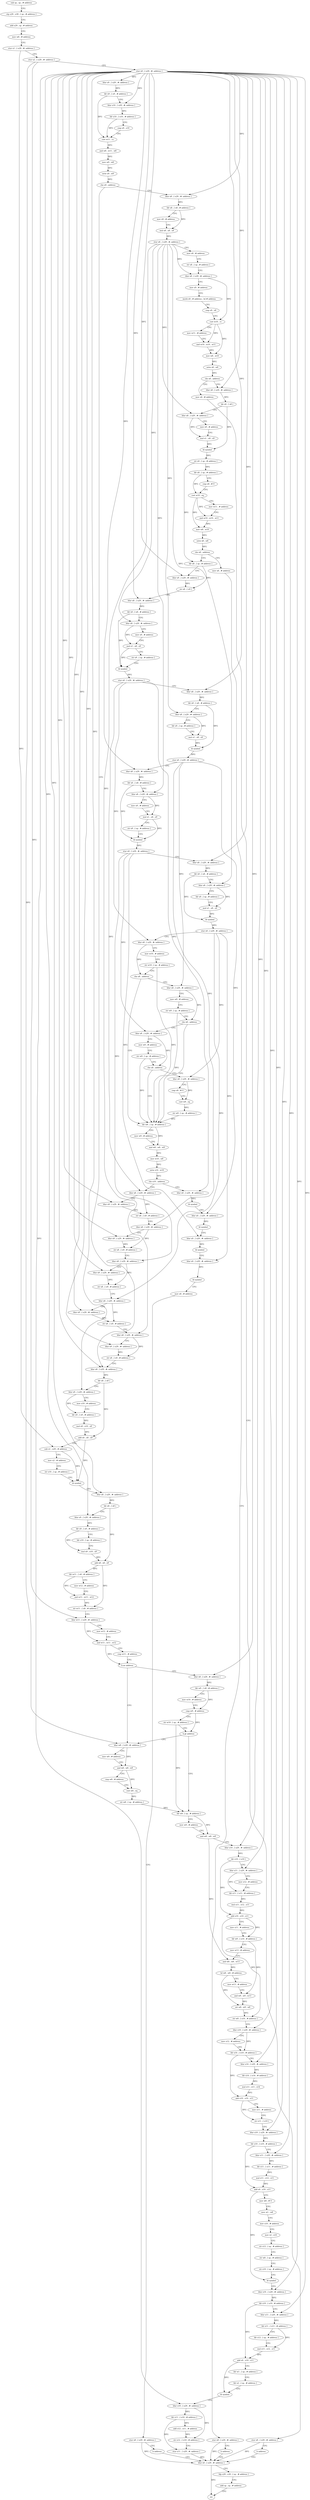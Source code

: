 digraph "func" {
"4487980" [label = "sub sp , sp , # address" ]
"4487984" [label = "stp x29 , x30 , [ sp , # address ]" ]
"4487988" [label = "add x29 , sp , # address" ]
"4487992" [label = "mov w8 , # address" ]
"4487996" [label = "stur x1 , [ x29 , #- address ]" ]
"4488000" [label = "stur x2 , [ x29 , #- address ]" ]
"4488004" [label = "stur x0 , [ x29 , #- address ]" ]
"4488008" [label = "ldur x9 , [ x29 , #- address ]" ]
"4488012" [label = "ldr x9 , [ x9 , # address ]" ]
"4488016" [label = "ldur x10 , [ x29 , #- address ]" ]
"4488020" [label = "ldr x10 , [ x10 , # address ]" ]
"4488024" [label = "cmp x9 , x10" ]
"4488028" [label = "cset w11 , cs" ]
"4488032" [label = "and w8 , w11 , w8" ]
"4488036" [label = "mov w9 , w8" ]
"4488040" [label = "sxtw x9 , w9" ]
"4488044" [label = "cbz x9 , address" ]
"4488524" [label = "ldur x8 , [ x29 , #- address ]" ]
"4488048" [label = "ldur x8 , [ x29 , #- address ]" ]
"4488528" [label = "ldr x8 , [ x8 ]" ]
"4488532" [label = "ldur x9 , [ x29 , #- address ]" ]
"4488536" [label = "mov x10 , # address" ]
"4488540" [label = "ldr x9 , [ x9 , # address ]" ]
"4488544" [label = "mul x9 , x10 , x9" ]
"4488548" [label = "add x0 , x8 , x9" ]
"4488552" [label = "sub x1 , x29 , # address" ]
"4488556" [label = "mov x2 , # address" ]
"4488560" [label = "str x10 , [ sp , # address ]" ]
"4488564" [label = "bl symbol" ]
"4488568" [label = "ldur x8 , [ x29 , #- address ]" ]
"4488572" [label = "ldr x8 , [ x8 ]" ]
"4488576" [label = "ldur x9 , [ x29 , #- address ]" ]
"4488580" [label = "ldr x9 , [ x9 , # address ]" ]
"4488584" [label = "ldr x10 , [ sp , # address ]" ]
"4488588" [label = "mul x9 , x10 , x9" ]
"4488592" [label = "add x8 , x8 , x9" ]
"4488596" [label = "ldr w11 , [ x8 , # address ]" ]
"4488600" [label = "mov w12 , # address" ]
"4488604" [label = "and w11 , w11 , w12" ]
"4488608" [label = "str w11 , [ x8 , # address ]" ]
"4488612" [label = "ldur w11 , [ x29 , #- address ]" ]
"4488616" [label = "mov w12 , # address" ]
"4488620" [label = "and w11 , w11 , w12" ]
"4488624" [label = "cmp w11 , # address" ]
"4488628" [label = "b.ne address" ]
"4488656" [label = "ldur w8 , [ x29 , #- address ]" ]
"4488632" [label = "ldur x8 , [ x29 , #- address ]" ]
"4488052" [label = "ldr x8 , [ x8 , # address ]" ]
"4488056" [label = "mov x9 , # address" ]
"4488060" [label = "mul x8 , x8 , x9" ]
"4488064" [label = "stur x8 , [ x29 , #- address ]" ]
"4488068" [label = "mov x8 , # address" ]
"4488072" [label = "str x8 , [ sp , # address ]" ]
"4488076" [label = "ldur x8 , [ x29 , #- address ]" ]
"4488080" [label = "mov x9 , # address" ]
"4488084" [label = "movk x9 , # address , lsl # address" ]
"4488088" [label = "cmp x9 , x8" ]
"4488092" [label = "cset w10 , cc" ]
"4488096" [label = "mov w11 , # address" ]
"4488100" [label = "and w10 , w10 , w11" ]
"4488104" [label = "mov w8 , w10" ]
"4488108" [label = "sxtw x8 , w8" ]
"4488112" [label = "cbz x8 , address" ]
"4488128" [label = "ldur x8 , [ x29 , #- address ]" ]
"4488116" [label = "mov x8 , # address" ]
"4488660" [label = "mov w9 , # address" ]
"4488664" [label = "and w8 , w8 , w9" ]
"4488668" [label = "cmp w8 , # address" ]
"4488672" [label = "cset w8 , eq" ]
"4488676" [label = "str w8 , [ sp , # address ]" ]
"4488680" [label = "ldr w8 , [ sp , # address ]" ]
"4488636" [label = "ldr w9 , [ x8 , # address ]" ]
"4488640" [label = "mov w10 , # address" ]
"4488644" [label = "cmp w9 , # address" ]
"4488648" [label = "str w10 , [ sp , # address ]" ]
"4488652" [label = "b.gt address" ]
"4488132" [label = "ldr x0 , [ x8 ]" ]
"4488136" [label = "ldur x8 , [ x29 , #- address ]" ]
"4488140" [label = "mov x9 , # address" ]
"4488144" [label = "mul x1 , x8 , x9" ]
"4488148" [label = "bl symbol" ]
"4488152" [label = "str x0 , [ sp , # address ]" ]
"4488156" [label = "ldr x8 , [ sp , # address ]" ]
"4488160" [label = "cmp x8 , # 0" ]
"4488164" [label = "cset w10 , eq" ]
"4488168" [label = "mov w11 , # address" ]
"4488172" [label = "and w10 , w10 , w11" ]
"4488176" [label = "mov w8 , w10" ]
"4488180" [label = "sxtw x8 , w8" ]
"4488184" [label = "cbz x8 , address" ]
"4488200" [label = "ldr x8 , [ sp , # address ]" ]
"4488188" [label = "mov x8 , # address" ]
"4488120" [label = "stur x8 , [ x29 , #- address ]" ]
"4488124" [label = "b address" ]
"4488908" [label = "ldur x0 , [ x29 , #- address ]" ]
"4488684" [label = "mov w9 , # address" ]
"4488688" [label = "and w8 , w8 , w9" ]
"4488692" [label = "ldur x10 , [ x29 , #- address ]" ]
"4488696" [label = "ldr x10 , [ x10 ]" ]
"4488700" [label = "ldur x11 , [ x29 , #- address ]" ]
"4488704" [label = "mov x12 , # address" ]
"4488708" [label = "ldr x11 , [ x11 , # address ]" ]
"4488712" [label = "mul x11 , x12 , x11" ]
"4488716" [label = "add x10 , x10 , x11" ]
"4488720" [label = "mov x11 , # address" ]
"4488724" [label = "ldr w9 , [ x10 , # address ]" ]
"4488728" [label = "mov w13 , # address" ]
"4488732" [label = "and w8 , w8 , w13" ]
"4488736" [label = "lsl w8 , w8 , # address" ]
"4488740" [label = "mov w13 , # address" ]
"4488744" [label = "and w9 , w9 , w13" ]
"4488748" [label = "orr w8 , w9 , w8" ]
"4488752" [label = "str w8 , [ x10 , # address ]" ]
"4488756" [label = "ldur x10 , [ x29 , #- address ]" ]
"4488760" [label = "mov x12 , # address" ]
"4488764" [label = "ldr x10 , [ x10 , # address ]" ]
"4488768" [label = "ldur x14 , [ x29 , #- address ]" ]
"4488772" [label = "ldr x14 , [ x14 , # address ]" ]
"4488776" [label = "mul x11 , x11 , x14" ]
"4488780" [label = "add x10 , x10 , x11" ]
"4488784" [label = "mov x11 , # address" ]
"4488788" [label = "str x11 , [ x10 ]" ]
"4488792" [label = "ldur x10 , [ x29 , #- address ]" ]
"4488796" [label = "ldr x10 , [ x10 , # address ]" ]
"4488800" [label = "ldur x11 , [ x29 , #- address ]" ]
"4488804" [label = "ldr x11 , [ x11 , # address ]" ]
"4488808" [label = "mul x11 , x12 , x11" ]
"4488812" [label = "add x0 , x10 , x11" ]
"4488816" [label = "mov w8 , # 0" ]
"4488820" [label = "mov w1 , w8" ]
"4488824" [label = "mov x10 , # address" ]
"4488828" [label = "mov x2 , x10" ]
"4488832" [label = "str x12 , [ sp , # address ]" ]
"4488836" [label = "str w8 , [ sp , # address ]" ]
"4488840" [label = "str x10 , [ sp , # address ]" ]
"4488844" [label = "bl symbol" ]
"4488848" [label = "ldur x10 , [ x29 , #- address ]" ]
"4488852" [label = "ldr x10 , [ x10 , # address ]" ]
"4488856" [label = "ldur x11 , [ x29 , #- address ]" ]
"4488860" [label = "ldr x11 , [ x11 , # address ]" ]
"4488864" [label = "ldr x12 , [ sp , # address ]" ]
"4488868" [label = "mul x11 , x12 , x11" ]
"4488872" [label = "add x0 , x10 , x11" ]
"4488876" [label = "ldr w1 , [ sp , # address ]" ]
"4488880" [label = "ldr x2 , [ sp , # address ]" ]
"4488884" [label = "bl symbol" ]
"4488888" [label = "ldur x10 , [ x29 , #- address ]" ]
"4488892" [label = "ldr x11 , [ x10 , # address ]" ]
"4488896" [label = "add x12 , x11 , # address" ]
"4488900" [label = "str x12 , [ x10 , # address ]" ]
"4488904" [label = "stur x11 , [ x29 , #- address ]" ]
"4488204" [label = "ldur x9 , [ x29 , #- address ]" ]
"4488208" [label = "str x8 , [ x9 ]" ]
"4488212" [label = "ldur x8 , [ x29 , #- address ]" ]
"4488216" [label = "ldr x0 , [ x8 , # address ]" ]
"4488220" [label = "ldur x8 , [ x29 , #- address ]" ]
"4488224" [label = "mov x9 , # address" ]
"4488228" [label = "mul x1 , x8 , x9" ]
"4488232" [label = "str x9 , [ sp , # address ]" ]
"4488236" [label = "bl symbol" ]
"4488240" [label = "stur x0 , [ x29 , #- address ]" ]
"4488244" [label = "ldur x8 , [ x29 , #- address ]" ]
"4488248" [label = "ldr x0 , [ x8 , # address ]" ]
"4488252" [label = "ldur x8 , [ x29 , #- address ]" ]
"4488256" [label = "ldr x9 , [ sp , # address ]" ]
"4488260" [label = "mul x1 , x8 , x9" ]
"4488264" [label = "bl symbol" ]
"4488268" [label = "stur x0 , [ x29 , #- address ]" ]
"4488272" [label = "ldur x8 , [ x29 , #- address ]" ]
"4488276" [label = "ldr x0 , [ x8 , # address ]" ]
"4488280" [label = "ldur x8 , [ x29 , #- address ]" ]
"4488284" [label = "mov x9 , # address" ]
"4488288" [label = "mul x1 , x8 , x9" ]
"4488292" [label = "str x9 , [ sp , # address ]" ]
"4488296" [label = "bl symbol" ]
"4488300" [label = "stur x0 , [ x29 , #- address ]" ]
"4488304" [label = "ldur x8 , [ x29 , #- address ]" ]
"4488308" [label = "ldr x0 , [ x8 , # address ]" ]
"4488312" [label = "ldur x8 , [ x29 , #- address ]" ]
"4488316" [label = "ldr x9 , [ sp , # address ]" ]
"4488320" [label = "mul x1 , x8 , x9" ]
"4488324" [label = "bl symbol" ]
"4488328" [label = "stur x0 , [ x29 , #- address ]" ]
"4488332" [label = "ldur x8 , [ x29 , #- address ]" ]
"4488336" [label = "mov w10 , # address" ]
"4488340" [label = "str w10 , [ sp , # address ]" ]
"4488344" [label = "cbz x8 , address" ]
"4488396" [label = "ldr w8 , [ sp , # address ]" ]
"4488348" [label = "ldur x8 , [ x29 , #- address ]" ]
"4488192" [label = "stur x8 , [ x29 , #- address ]" ]
"4488196" [label = "b address" ]
"4488912" [label = "ldp x29 , x30 , [ sp , # address ]" ]
"4488916" [label = "add sp , sp , # address" ]
"4488920" [label = "ret" ]
"4488400" [label = "mov w9 , # address" ]
"4488404" [label = "and w8 , w8 , w9" ]
"4488408" [label = "mov w10 , w8" ]
"4488412" [label = "sxtw x10 , w10" ]
"4488416" [label = "cbz x10 , address" ]
"4488464" [label = "ldur x8 , [ x29 , #- address ]" ]
"4488420" [label = "ldur x0 , [ x29 , #- address ]" ]
"4488352" [label = "mov w9 , # address" ]
"4488356" [label = "str w9 , [ sp , # address ]" ]
"4488360" [label = "cbz x8 , address" ]
"4488364" [label = "ldur x8 , [ x29 , #- address ]" ]
"4488468" [label = "ldur x9 , [ x29 , #- address ]" ]
"4488472" [label = "str x8 , [ x9 , # address ]" ]
"4488476" [label = "ldur x8 , [ x29 , #- address ]" ]
"4488480" [label = "ldur x9 , [ x29 , #- address ]" ]
"4488484" [label = "str x8 , [ x9 , # address ]" ]
"4488488" [label = "ldur x8 , [ x29 , #- address ]" ]
"4488492" [label = "ldur x9 , [ x29 , #- address ]" ]
"4488496" [label = "str x8 , [ x9 , # address ]" ]
"4488500" [label = "ldur x8 , [ x29 , #- address ]" ]
"4488504" [label = "ldur x9 , [ x29 , #- address ]" ]
"4488508" [label = "str x8 , [ x9 , # address ]" ]
"4488512" [label = "ldur x8 , [ x29 , #- address ]" ]
"4488516" [label = "ldur x9 , [ x29 , #- address ]" ]
"4488520" [label = "str x8 , [ x9 , # address ]" ]
"4488424" [label = "bl symbol" ]
"4488428" [label = "ldur x0 , [ x29 , #- address ]" ]
"4488432" [label = "bl symbol" ]
"4488436" [label = "ldur x0 , [ x29 , #- address ]" ]
"4488440" [label = "bl symbol" ]
"4488444" [label = "ldur x0 , [ x29 , #- address ]" ]
"4488448" [label = "bl symbol" ]
"4488452" [label = "mov x8 , # address" ]
"4488456" [label = "stur x8 , [ x29 , #- address ]" ]
"4488460" [label = "b address" ]
"4488368" [label = "mov w9 , # address" ]
"4488372" [label = "str w9 , [ sp , # address ]" ]
"4488376" [label = "cbz x8 , address" ]
"4488380" [label = "ldur x8 , [ x29 , #- address ]" ]
"4488384" [label = "cmp x8 , # 0" ]
"4488388" [label = "cset w9 , eq" ]
"4488392" [label = "str w9 , [ sp , # address ]" ]
"4487980" -> "4487984" [ label = "CFG" ]
"4487984" -> "4487988" [ label = "CFG" ]
"4487988" -> "4487992" [ label = "CFG" ]
"4487992" -> "4487996" [ label = "CFG" ]
"4487996" -> "4488000" [ label = "CFG" ]
"4487996" -> "4488552" [ label = "DFG" ]
"4488000" -> "4488004" [ label = "CFG" ]
"4488000" -> "4488612" [ label = "DFG" ]
"4488000" -> "4488656" [ label = "DFG" ]
"4488004" -> "4488008" [ label = "DFG" ]
"4488004" -> "4488016" [ label = "DFG" ]
"4488004" -> "4488524" [ label = "DFG" ]
"4488004" -> "4488532" [ label = "DFG" ]
"4488004" -> "4488568" [ label = "DFG" ]
"4488004" -> "4488576" [ label = "DFG" ]
"4488004" -> "4488048" [ label = "DFG" ]
"4488004" -> "4488632" [ label = "DFG" ]
"4488004" -> "4488692" [ label = "DFG" ]
"4488004" -> "4488700" [ label = "DFG" ]
"4488004" -> "4488756" [ label = "DFG" ]
"4488004" -> "4488768" [ label = "DFG" ]
"4488004" -> "4488792" [ label = "DFG" ]
"4488004" -> "4488800" [ label = "DFG" ]
"4488004" -> "4488848" [ label = "DFG" ]
"4488004" -> "4488856" [ label = "DFG" ]
"4488004" -> "4488888" [ label = "DFG" ]
"4488004" -> "4488128" [ label = "DFG" ]
"4488004" -> "4488204" [ label = "DFG" ]
"4488004" -> "4488212" [ label = "DFG" ]
"4488004" -> "4488244" [ label = "DFG" ]
"4488004" -> "4488272" [ label = "DFG" ]
"4488004" -> "4488304" [ label = "DFG" ]
"4488004" -> "4488468" [ label = "DFG" ]
"4488004" -> "4488480" [ label = "DFG" ]
"4488004" -> "4488492" [ label = "DFG" ]
"4488004" -> "4488504" [ label = "DFG" ]
"4488004" -> "4488516" [ label = "DFG" ]
"4488008" -> "4488012" [ label = "DFG" ]
"4488012" -> "4488016" [ label = "CFG" ]
"4488012" -> "4488028" [ label = "DFG" ]
"4488016" -> "4488020" [ label = "DFG" ]
"4488020" -> "4488024" [ label = "CFG" ]
"4488020" -> "4488028" [ label = "DFG" ]
"4488024" -> "4488028" [ label = "CFG" ]
"4488028" -> "4488032" [ label = "DFG" ]
"4488032" -> "4488036" [ label = "DFG" ]
"4488036" -> "4488040" [ label = "DFG" ]
"4488040" -> "4488044" [ label = "DFG" ]
"4488044" -> "4488524" [ label = "CFG" ]
"4488044" -> "4488048" [ label = "CFG" ]
"4488524" -> "4488528" [ label = "DFG" ]
"4488048" -> "4488052" [ label = "DFG" ]
"4488528" -> "4488532" [ label = "CFG" ]
"4488528" -> "4488548" [ label = "DFG" ]
"4488532" -> "4488536" [ label = "CFG" ]
"4488532" -> "4488540" [ label = "DFG" ]
"4488536" -> "4488540" [ label = "CFG" ]
"4488540" -> "4488544" [ label = "DFG" ]
"4488544" -> "4488548" [ label = "DFG" ]
"4488548" -> "4488552" [ label = "CFG" ]
"4488548" -> "4488564" [ label = "DFG" ]
"4488552" -> "4488556" [ label = "CFG" ]
"4488552" -> "4488564" [ label = "DFG" ]
"4488556" -> "4488560" [ label = "CFG" ]
"4488560" -> "4488564" [ label = "CFG" ]
"4488564" -> "4488568" [ label = "CFG" ]
"4488568" -> "4488572" [ label = "DFG" ]
"4488572" -> "4488576" [ label = "CFG" ]
"4488572" -> "4488592" [ label = "DFG" ]
"4488576" -> "4488580" [ label = "DFG" ]
"4488580" -> "4488584" [ label = "CFG" ]
"4488580" -> "4488588" [ label = "DFG" ]
"4488584" -> "4488588" [ label = "CFG" ]
"4488588" -> "4488592" [ label = "DFG" ]
"4488592" -> "4488596" [ label = "DFG" ]
"4488592" -> "4488608" [ label = "DFG" ]
"4488596" -> "4488600" [ label = "CFG" ]
"4488596" -> "4488604" [ label = "DFG" ]
"4488600" -> "4488604" [ label = "CFG" ]
"4488604" -> "4488608" [ label = "DFG" ]
"4488608" -> "4488612" [ label = "CFG" ]
"4488612" -> "4488616" [ label = "CFG" ]
"4488612" -> "4488620" [ label = "DFG" ]
"4488616" -> "4488620" [ label = "CFG" ]
"4488620" -> "4488624" [ label = "CFG" ]
"4488620" -> "4488628" [ label = "DFG" ]
"4488624" -> "4488628" [ label = "CFG" ]
"4488628" -> "4488656" [ label = "CFG" ]
"4488628" -> "4488632" [ label = "CFG" ]
"4488656" -> "4488660" [ label = "CFG" ]
"4488656" -> "4488664" [ label = "DFG" ]
"4488632" -> "4488636" [ label = "DFG" ]
"4488052" -> "4488056" [ label = "CFG" ]
"4488052" -> "4488060" [ label = "DFG" ]
"4488056" -> "4488060" [ label = "CFG" ]
"4488060" -> "4488064" [ label = "DFG" ]
"4488064" -> "4488068" [ label = "CFG" ]
"4488064" -> "4488076" [ label = "DFG" ]
"4488064" -> "4488136" [ label = "DFG" ]
"4488064" -> "4488220" [ label = "DFG" ]
"4488064" -> "4488252" [ label = "DFG" ]
"4488064" -> "4488280" [ label = "DFG" ]
"4488064" -> "4488312" [ label = "DFG" ]
"4488064" -> "4488512" [ label = "DFG" ]
"4488068" -> "4488072" [ label = "CFG" ]
"4488072" -> "4488076" [ label = "CFG" ]
"4488076" -> "4488080" [ label = "CFG" ]
"4488076" -> "4488092" [ label = "DFG" ]
"4488080" -> "4488084" [ label = "CFG" ]
"4488084" -> "4488088" [ label = "CFG" ]
"4488088" -> "4488092" [ label = "CFG" ]
"4488092" -> "4488096" [ label = "CFG" ]
"4488092" -> "4488100" [ label = "DFG" ]
"4488092" -> "4488104" [ label = "DFG" ]
"4488096" -> "4488100" [ label = "CFG" ]
"4488100" -> "4488104" [ label = "DFG" ]
"4488104" -> "4488108" [ label = "DFG" ]
"4488108" -> "4488112" [ label = "DFG" ]
"4488112" -> "4488128" [ label = "CFG" ]
"4488112" -> "4488116" [ label = "CFG" ]
"4488128" -> "4488132" [ label = "DFG" ]
"4488116" -> "4488120" [ label = "CFG" ]
"4488660" -> "4488664" [ label = "CFG" ]
"4488664" -> "4488668" [ label = "CFG" ]
"4488664" -> "4488672" [ label = "DFG" ]
"4488668" -> "4488672" [ label = "CFG" ]
"4488672" -> "4488676" [ label = "DFG" ]
"4488676" -> "4488680" [ label = "DFG" ]
"4488680" -> "4488684" [ label = "CFG" ]
"4488680" -> "4488688" [ label = "DFG" ]
"4488636" -> "4488640" [ label = "CFG" ]
"4488636" -> "4488644" [ label = "DFG" ]
"4488640" -> "4488644" [ label = "CFG" ]
"4488644" -> "4488648" [ label = "CFG" ]
"4488644" -> "4488652" [ label = "DFG" ]
"4488648" -> "4488652" [ label = "CFG" ]
"4488648" -> "4488680" [ label = "DFG" ]
"4488652" -> "4488680" [ label = "CFG" ]
"4488652" -> "4488656" [ label = "CFG" ]
"4488132" -> "4488136" [ label = "CFG" ]
"4488132" -> "4488148" [ label = "DFG" ]
"4488136" -> "4488140" [ label = "CFG" ]
"4488136" -> "4488144" [ label = "DFG" ]
"4488140" -> "4488144" [ label = "CFG" ]
"4488144" -> "4488148" [ label = "DFG" ]
"4488148" -> "4488152" [ label = "DFG" ]
"4488152" -> "4488156" [ label = "DFG" ]
"4488152" -> "4488200" [ label = "DFG" ]
"4488156" -> "4488160" [ label = "CFG" ]
"4488156" -> "4488164" [ label = "DFG" ]
"4488160" -> "4488164" [ label = "CFG" ]
"4488164" -> "4488168" [ label = "CFG" ]
"4488164" -> "4488172" [ label = "DFG" ]
"4488164" -> "4488176" [ label = "DFG" ]
"4488168" -> "4488172" [ label = "CFG" ]
"4488172" -> "4488176" [ label = "DFG" ]
"4488176" -> "4488180" [ label = "DFG" ]
"4488180" -> "4488184" [ label = "DFG" ]
"4488184" -> "4488200" [ label = "CFG" ]
"4488184" -> "4488188" [ label = "CFG" ]
"4488200" -> "4488204" [ label = "CFG" ]
"4488200" -> "4488208" [ label = "DFG" ]
"4488188" -> "4488192" [ label = "CFG" ]
"4488120" -> "4488124" [ label = "CFG" ]
"4488120" -> "4488908" [ label = "DFG" ]
"4488124" -> "4488908" [ label = "CFG" ]
"4488908" -> "4488912" [ label = "CFG" ]
"4488908" -> "4488920" [ label = "DFG" ]
"4488684" -> "4488688" [ label = "CFG" ]
"4488688" -> "4488692" [ label = "CFG" ]
"4488688" -> "4488732" [ label = "DFG" ]
"4488692" -> "4488696" [ label = "DFG" ]
"4488696" -> "4488700" [ label = "CFG" ]
"4488696" -> "4488716" [ label = "DFG" ]
"4488700" -> "4488704" [ label = "CFG" ]
"4488700" -> "4488708" [ label = "DFG" ]
"4488704" -> "4488708" [ label = "CFG" ]
"4488708" -> "4488712" [ label = "DFG" ]
"4488712" -> "4488716" [ label = "DFG" ]
"4488716" -> "4488720" [ label = "CFG" ]
"4488716" -> "4488724" [ label = "DFG" ]
"4488716" -> "4488752" [ label = "DFG" ]
"4488720" -> "4488724" [ label = "CFG" ]
"4488724" -> "4488728" [ label = "CFG" ]
"4488724" -> "4488744" [ label = "DFG" ]
"4488728" -> "4488732" [ label = "CFG" ]
"4488732" -> "4488736" [ label = "DFG" ]
"4488736" -> "4488740" [ label = "CFG" ]
"4488736" -> "4488748" [ label = "DFG" ]
"4488740" -> "4488744" [ label = "CFG" ]
"4488744" -> "4488748" [ label = "DFG" ]
"4488748" -> "4488752" [ label = "DFG" ]
"4488752" -> "4488756" [ label = "CFG" ]
"4488756" -> "4488760" [ label = "CFG" ]
"4488756" -> "4488764" [ label = "DFG" ]
"4488760" -> "4488764" [ label = "CFG" ]
"4488764" -> "4488768" [ label = "CFG" ]
"4488764" -> "4488780" [ label = "DFG" ]
"4488768" -> "4488772" [ label = "DFG" ]
"4488772" -> "4488776" [ label = "DFG" ]
"4488776" -> "4488780" [ label = "DFG" ]
"4488780" -> "4488784" [ label = "CFG" ]
"4488780" -> "4488788" [ label = "DFG" ]
"4488784" -> "4488788" [ label = "CFG" ]
"4488788" -> "4488792" [ label = "CFG" ]
"4488792" -> "4488796" [ label = "DFG" ]
"4488796" -> "4488800" [ label = "CFG" ]
"4488796" -> "4488812" [ label = "DFG" ]
"4488800" -> "4488804" [ label = "DFG" ]
"4488804" -> "4488808" [ label = "DFG" ]
"4488808" -> "4488812" [ label = "DFG" ]
"4488812" -> "4488816" [ label = "CFG" ]
"4488812" -> "4488844" [ label = "DFG" ]
"4488816" -> "4488820" [ label = "CFG" ]
"4488820" -> "4488824" [ label = "CFG" ]
"4488824" -> "4488828" [ label = "CFG" ]
"4488828" -> "4488832" [ label = "CFG" ]
"4488832" -> "4488836" [ label = "CFG" ]
"4488836" -> "4488840" [ label = "CFG" ]
"4488840" -> "4488844" [ label = "CFG" ]
"4488844" -> "4488848" [ label = "CFG" ]
"4488848" -> "4488852" [ label = "DFG" ]
"4488852" -> "4488856" [ label = "CFG" ]
"4488852" -> "4488872" [ label = "DFG" ]
"4488856" -> "4488860" [ label = "DFG" ]
"4488860" -> "4488864" [ label = "CFG" ]
"4488860" -> "4488868" [ label = "DFG" ]
"4488864" -> "4488868" [ label = "CFG" ]
"4488868" -> "4488872" [ label = "DFG" ]
"4488872" -> "4488876" [ label = "CFG" ]
"4488872" -> "4488884" [ label = "DFG" ]
"4488876" -> "4488880" [ label = "CFG" ]
"4488880" -> "4488884" [ label = "CFG" ]
"4488884" -> "4488888" [ label = "CFG" ]
"4488888" -> "4488892" [ label = "DFG" ]
"4488888" -> "4488900" [ label = "DFG" ]
"4488892" -> "4488896" [ label = "DFG" ]
"4488892" -> "4488904" [ label = "DFG" ]
"4488896" -> "4488900" [ label = "DFG" ]
"4488900" -> "4488904" [ label = "CFG" ]
"4488904" -> "4488908" [ label = "DFG" ]
"4488204" -> "4488208" [ label = "DFG" ]
"4488208" -> "4488212" [ label = "CFG" ]
"4488212" -> "4488216" [ label = "DFG" ]
"4488216" -> "4488220" [ label = "CFG" ]
"4488216" -> "4488236" [ label = "DFG" ]
"4488220" -> "4488224" [ label = "CFG" ]
"4488220" -> "4488228" [ label = "DFG" ]
"4488224" -> "4488228" [ label = "CFG" ]
"4488228" -> "4488232" [ label = "CFG" ]
"4488228" -> "4488236" [ label = "DFG" ]
"4488232" -> "4488236" [ label = "CFG" ]
"4488236" -> "4488240" [ label = "DFG" ]
"4488240" -> "4488244" [ label = "CFG" ]
"4488240" -> "4488332" [ label = "DFG" ]
"4488240" -> "4488464" [ label = "DFG" ]
"4488240" -> "4488420" [ label = "DFG" ]
"4488244" -> "4488248" [ label = "DFG" ]
"4488248" -> "4488252" [ label = "CFG" ]
"4488248" -> "4488264" [ label = "DFG" ]
"4488252" -> "4488256" [ label = "CFG" ]
"4488252" -> "4488260" [ label = "DFG" ]
"4488256" -> "4488260" [ label = "CFG" ]
"4488260" -> "4488264" [ label = "DFG" ]
"4488264" -> "4488268" [ label = "DFG" ]
"4488268" -> "4488272" [ label = "CFG" ]
"4488268" -> "4488348" [ label = "DFG" ]
"4488268" -> "4488476" [ label = "DFG" ]
"4488268" -> "4488428" [ label = "DFG" ]
"4488272" -> "4488276" [ label = "DFG" ]
"4488276" -> "4488280" [ label = "CFG" ]
"4488276" -> "4488296" [ label = "DFG" ]
"4488280" -> "4488284" [ label = "CFG" ]
"4488280" -> "4488288" [ label = "DFG" ]
"4488284" -> "4488288" [ label = "CFG" ]
"4488288" -> "4488292" [ label = "CFG" ]
"4488288" -> "4488296" [ label = "DFG" ]
"4488292" -> "4488296" [ label = "CFG" ]
"4488296" -> "4488300" [ label = "DFG" ]
"4488300" -> "4488304" [ label = "CFG" ]
"4488300" -> "4488488" [ label = "DFG" ]
"4488300" -> "4488436" [ label = "DFG" ]
"4488300" -> "4488364" [ label = "DFG" ]
"4488304" -> "4488308" [ label = "DFG" ]
"4488308" -> "4488312" [ label = "CFG" ]
"4488308" -> "4488324" [ label = "DFG" ]
"4488312" -> "4488316" [ label = "CFG" ]
"4488312" -> "4488320" [ label = "DFG" ]
"4488316" -> "4488320" [ label = "CFG" ]
"4488320" -> "4488324" [ label = "DFG" ]
"4488324" -> "4488328" [ label = "DFG" ]
"4488328" -> "4488332" [ label = "CFG" ]
"4488328" -> "4488500" [ label = "DFG" ]
"4488328" -> "4488444" [ label = "DFG" ]
"4488328" -> "4488380" [ label = "DFG" ]
"4488332" -> "4488336" [ label = "CFG" ]
"4488332" -> "4488344" [ label = "DFG" ]
"4488336" -> "4488340" [ label = "CFG" ]
"4488340" -> "4488344" [ label = "CFG" ]
"4488340" -> "4488396" [ label = "DFG" ]
"4488344" -> "4488396" [ label = "CFG" ]
"4488344" -> "4488348" [ label = "CFG" ]
"4488396" -> "4488400" [ label = "CFG" ]
"4488396" -> "4488404" [ label = "DFG" ]
"4488348" -> "4488352" [ label = "CFG" ]
"4488348" -> "4488360" [ label = "DFG" ]
"4488192" -> "4488196" [ label = "CFG" ]
"4488192" -> "4488908" [ label = "DFG" ]
"4488196" -> "4488908" [ label = "CFG" ]
"4488912" -> "4488916" [ label = "CFG" ]
"4488916" -> "4488920" [ label = "CFG" ]
"4488400" -> "4488404" [ label = "CFG" ]
"4488404" -> "4488408" [ label = "DFG" ]
"4488408" -> "4488412" [ label = "DFG" ]
"4488412" -> "4488416" [ label = "DFG" ]
"4488416" -> "4488464" [ label = "CFG" ]
"4488416" -> "4488420" [ label = "CFG" ]
"4488464" -> "4488468" [ label = "CFG" ]
"4488464" -> "4488472" [ label = "DFG" ]
"4488420" -> "4488424" [ label = "DFG" ]
"4488352" -> "4488356" [ label = "CFG" ]
"4488356" -> "4488360" [ label = "CFG" ]
"4488356" -> "4488396" [ label = "DFG" ]
"4488360" -> "4488396" [ label = "CFG" ]
"4488360" -> "4488364" [ label = "CFG" ]
"4488364" -> "4488368" [ label = "CFG" ]
"4488364" -> "4488376" [ label = "DFG" ]
"4488468" -> "4488472" [ label = "DFG" ]
"4488472" -> "4488476" [ label = "CFG" ]
"4488476" -> "4488480" [ label = "CFG" ]
"4488476" -> "4488484" [ label = "DFG" ]
"4488480" -> "4488484" [ label = "DFG" ]
"4488484" -> "4488488" [ label = "CFG" ]
"4488488" -> "4488492" [ label = "CFG" ]
"4488488" -> "4488496" [ label = "DFG" ]
"4488492" -> "4488496" [ label = "DFG" ]
"4488496" -> "4488500" [ label = "CFG" ]
"4488500" -> "4488504" [ label = "CFG" ]
"4488500" -> "4488508" [ label = "DFG" ]
"4488504" -> "4488508" [ label = "DFG" ]
"4488508" -> "4488512" [ label = "CFG" ]
"4488512" -> "4488516" [ label = "CFG" ]
"4488512" -> "4488520" [ label = "DFG" ]
"4488516" -> "4488520" [ label = "DFG" ]
"4488520" -> "4488524" [ label = "CFG" ]
"4488424" -> "4488428" [ label = "CFG" ]
"4488428" -> "4488432" [ label = "DFG" ]
"4488432" -> "4488436" [ label = "CFG" ]
"4488436" -> "4488440" [ label = "DFG" ]
"4488440" -> "4488444" [ label = "CFG" ]
"4488444" -> "4488448" [ label = "DFG" ]
"4488448" -> "4488452" [ label = "CFG" ]
"4488452" -> "4488456" [ label = "CFG" ]
"4488456" -> "4488460" [ label = "CFG" ]
"4488456" -> "4488908" [ label = "DFG" ]
"4488460" -> "4488908" [ label = "CFG" ]
"4488368" -> "4488372" [ label = "CFG" ]
"4488372" -> "4488376" [ label = "CFG" ]
"4488372" -> "4488396" [ label = "DFG" ]
"4488376" -> "4488396" [ label = "CFG" ]
"4488376" -> "4488380" [ label = "CFG" ]
"4488380" -> "4488384" [ label = "CFG" ]
"4488380" -> "4488388" [ label = "DFG" ]
"4488384" -> "4488388" [ label = "CFG" ]
"4488388" -> "4488392" [ label = "DFG" ]
"4488392" -> "4488396" [ label = "DFG" ]
}
